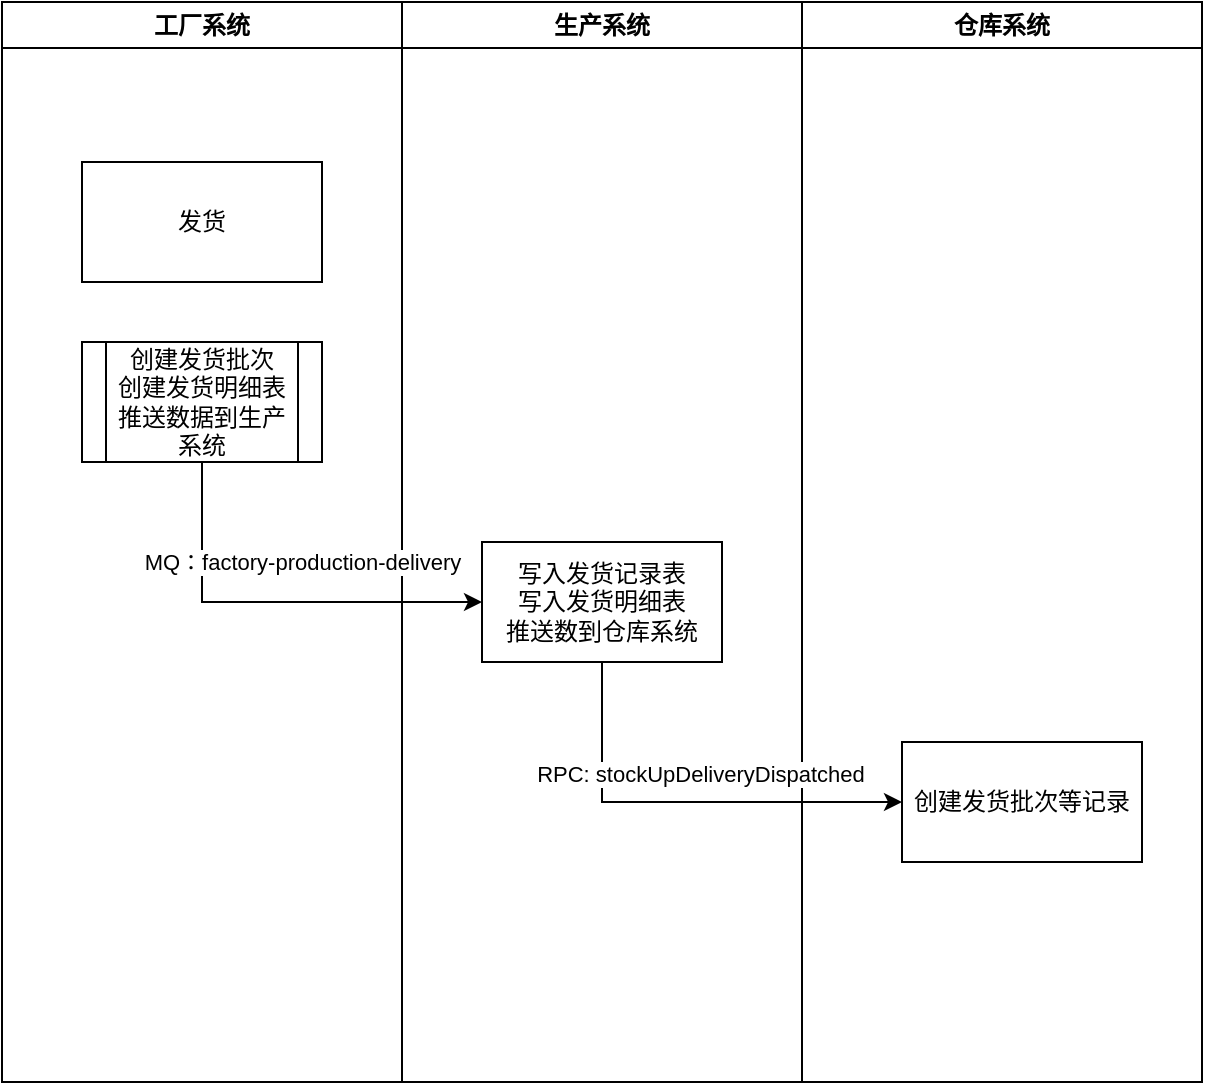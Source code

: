 <mxfile version="24.6.4" type="github">
  <diagram id="prtHgNgQTEPvFCAcTncT" name="Page-1">
    <mxGraphModel dx="1434" dy="746" grid="1" gridSize="10" guides="1" tooltips="1" connect="1" arrows="1" fold="1" page="1" pageScale="1" pageWidth="827" pageHeight="1169" math="0" shadow="0">
      <root>
        <mxCell id="0" />
        <mxCell id="1" parent="0" />
        <mxCell id="i-2QpKQ5pJ6gFct8JS3w-2" value="工厂系统" style="swimlane;whiteSpace=wrap;html=1;" vertex="1" parent="1">
          <mxGeometry x="150" y="80" width="200" height="540" as="geometry" />
        </mxCell>
        <mxCell id="i-2QpKQ5pJ6gFct8JS3w-5" value="发货" style="rounded=0;whiteSpace=wrap;html=1;" vertex="1" parent="i-2QpKQ5pJ6gFct8JS3w-2">
          <mxGeometry x="40" y="80" width="120" height="60" as="geometry" />
        </mxCell>
        <mxCell id="i-2QpKQ5pJ6gFct8JS3w-7" value="创建发货批次&lt;div&gt;创建发货明细表&lt;/div&gt;&lt;div&gt;推送数据到生产系统&lt;/div&gt;" style="shape=process;whiteSpace=wrap;html=1;backgroundOutline=1;" vertex="1" parent="i-2QpKQ5pJ6gFct8JS3w-2">
          <mxGeometry x="40" y="170" width="120" height="60" as="geometry" />
        </mxCell>
        <mxCell id="i-2QpKQ5pJ6gFct8JS3w-3" value="生产系统" style="swimlane;whiteSpace=wrap;html=1;startSize=23;" vertex="1" parent="1">
          <mxGeometry x="350" y="80" width="200" height="540" as="geometry" />
        </mxCell>
        <mxCell id="i-2QpKQ5pJ6gFct8JS3w-8" value="写入发货记录表&lt;div&gt;写入发货明细表&lt;/div&gt;&lt;div&gt;推送数到仓库系统&lt;/div&gt;" style="rounded=0;whiteSpace=wrap;html=1;" vertex="1" parent="i-2QpKQ5pJ6gFct8JS3w-3">
          <mxGeometry x="40" y="270" width="120" height="60" as="geometry" />
        </mxCell>
        <mxCell id="i-2QpKQ5pJ6gFct8JS3w-4" value="仓库系统" style="swimlane;whiteSpace=wrap;html=1;" vertex="1" parent="1">
          <mxGeometry x="550" y="80" width="200" height="540" as="geometry">
            <mxRectangle x="550" y="80" width="90" height="30" as="alternateBounds" />
          </mxGeometry>
        </mxCell>
        <mxCell id="i-2QpKQ5pJ6gFct8JS3w-9" value="创建发货批次等记录" style="rounded=0;whiteSpace=wrap;html=1;" vertex="1" parent="i-2QpKQ5pJ6gFct8JS3w-4">
          <mxGeometry x="50" y="370" width="120" height="60" as="geometry" />
        </mxCell>
        <mxCell id="i-2QpKQ5pJ6gFct8JS3w-10" style="edgeStyle=orthogonalEdgeStyle;rounded=0;orthogonalLoop=1;jettySize=auto;html=1;exitX=0.5;exitY=1;exitDx=0;exitDy=0;entryX=0;entryY=0.5;entryDx=0;entryDy=0;" edge="1" parent="1" source="i-2QpKQ5pJ6gFct8JS3w-8" target="i-2QpKQ5pJ6gFct8JS3w-9">
          <mxGeometry relative="1" as="geometry" />
        </mxCell>
        <mxCell id="i-2QpKQ5pJ6gFct8JS3w-14" value="RPC:&amp;nbsp;stockUpDeliveryDispatched" style="edgeLabel;html=1;align=center;verticalAlign=middle;resizable=0;points=[];" vertex="1" connectable="0" parent="i-2QpKQ5pJ6gFct8JS3w-10">
          <mxGeometry x="0.236" y="-1" relative="1" as="geometry">
            <mxPoint x="-17" y="-15" as="offset" />
          </mxGeometry>
        </mxCell>
        <mxCell id="i-2QpKQ5pJ6gFct8JS3w-11" style="edgeStyle=orthogonalEdgeStyle;rounded=0;orthogonalLoop=1;jettySize=auto;html=1;exitX=0.5;exitY=1;exitDx=0;exitDy=0;entryX=0;entryY=0.5;entryDx=0;entryDy=0;" edge="1" parent="1" source="i-2QpKQ5pJ6gFct8JS3w-7" target="i-2QpKQ5pJ6gFct8JS3w-8">
          <mxGeometry relative="1" as="geometry" />
        </mxCell>
        <mxCell id="i-2QpKQ5pJ6gFct8JS3w-12" value="MQ：factory-production-delivery" style="edgeLabel;html=1;align=center;verticalAlign=middle;resizable=0;points=[];" vertex="1" connectable="0" parent="i-2QpKQ5pJ6gFct8JS3w-11">
          <mxGeometry x="0.019" y="-1" relative="1" as="geometry">
            <mxPoint x="13" y="-21" as="offset" />
          </mxGeometry>
        </mxCell>
      </root>
    </mxGraphModel>
  </diagram>
</mxfile>
